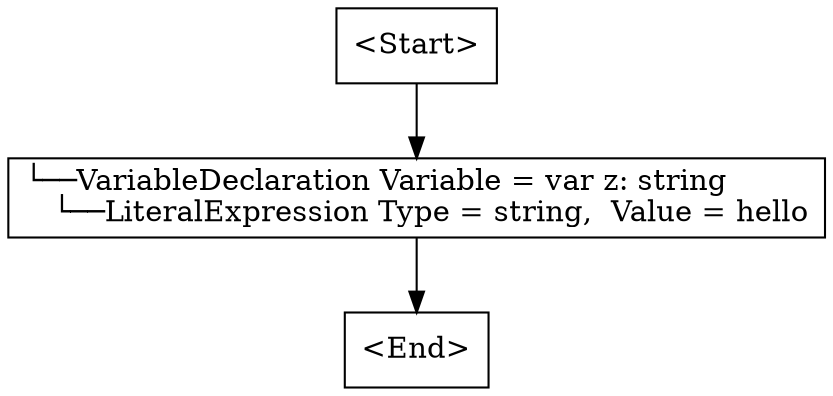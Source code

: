 digraph G {
    N0 [label = "<Start>" shape = box]
    N1 [label = "└──VariableDeclaration Variable = var z: string\l   └──LiteralExpression Type = string,  Value = hello\l" shape = box]
    N2 [label = "<End>" shape = box]
    N0 -> N1 [label = ""]
    N1 -> N2 [label = ""]
}
